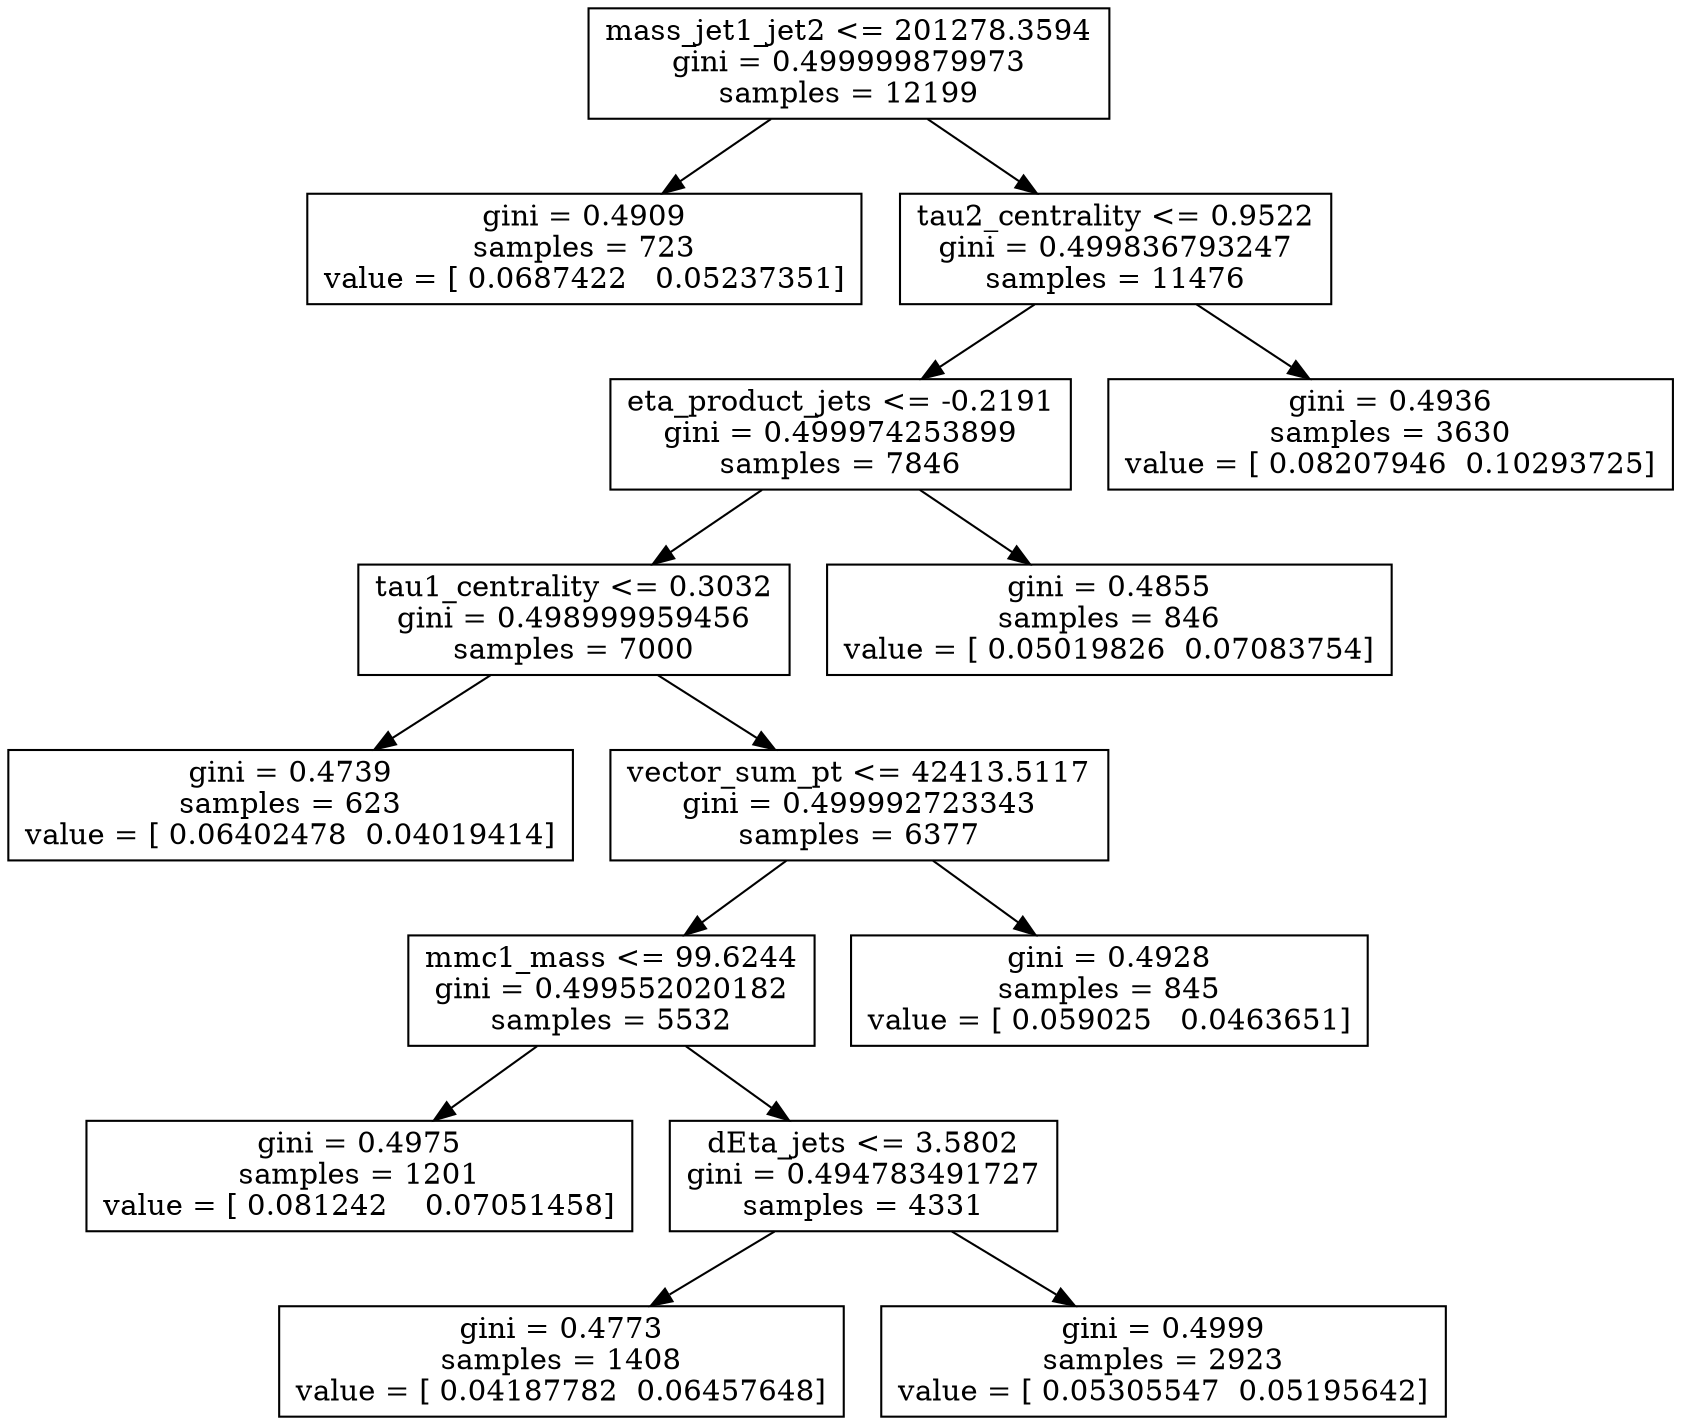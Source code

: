 digraph Tree {
0 [label="mass_jet1_jet2 <= 201278.3594\ngini = 0.499999879973\nsamples = 12199", shape="box"] ;
1 [label="gini = 0.4909\nsamples = 723\nvalue = [ 0.0687422   0.05237351]", shape="box"] ;
0 -> 1 ;
2 [label="tau2_centrality <= 0.9522\ngini = 0.499836793247\nsamples = 11476", shape="box"] ;
0 -> 2 ;
3 [label="eta_product_jets <= -0.2191\ngini = 0.499974253899\nsamples = 7846", shape="box"] ;
2 -> 3 ;
4 [label="tau1_centrality <= 0.3032\ngini = 0.498999959456\nsamples = 7000", shape="box"] ;
3 -> 4 ;
5 [label="gini = 0.4739\nsamples = 623\nvalue = [ 0.06402478  0.04019414]", shape="box"] ;
4 -> 5 ;
6 [label="vector_sum_pt <= 42413.5117\ngini = 0.499992723343\nsamples = 6377", shape="box"] ;
4 -> 6 ;
7 [label="mmc1_mass <= 99.6244\ngini = 0.499552020182\nsamples = 5532", shape="box"] ;
6 -> 7 ;
8 [label="gini = 0.4975\nsamples = 1201\nvalue = [ 0.081242    0.07051458]", shape="box"] ;
7 -> 8 ;
9 [label="dEta_jets <= 3.5802\ngini = 0.494783491727\nsamples = 4331", shape="box"] ;
7 -> 9 ;
10 [label="gini = 0.4773\nsamples = 1408\nvalue = [ 0.04187782  0.06457648]", shape="box"] ;
9 -> 10 ;
11 [label="gini = 0.4999\nsamples = 2923\nvalue = [ 0.05305547  0.05195642]", shape="box"] ;
9 -> 11 ;
12 [label="gini = 0.4928\nsamples = 845\nvalue = [ 0.059025   0.0463651]", shape="box"] ;
6 -> 12 ;
13 [label="gini = 0.4855\nsamples = 846\nvalue = [ 0.05019826  0.07083754]", shape="box"] ;
3 -> 13 ;
14 [label="gini = 0.4936\nsamples = 3630\nvalue = [ 0.08207946  0.10293725]", shape="box"] ;
2 -> 14 ;
}